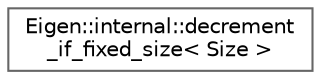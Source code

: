 digraph "类继承关系图"
{
 // LATEX_PDF_SIZE
  bgcolor="transparent";
  edge [fontname=Helvetica,fontsize=10,labelfontname=Helvetica,labelfontsize=10];
  node [fontname=Helvetica,fontsize=10,shape=box,height=0.2,width=0.4];
  rankdir="LR";
  Node0 [id="Node000000",label="Eigen::internal::decrement\l_if_fixed_size\< Size \>",height=0.2,width=0.4,color="grey40", fillcolor="white", style="filled",URL="$struct_eigen_1_1internal_1_1decrement__if__fixed__size.html",tooltip=" "];
}
